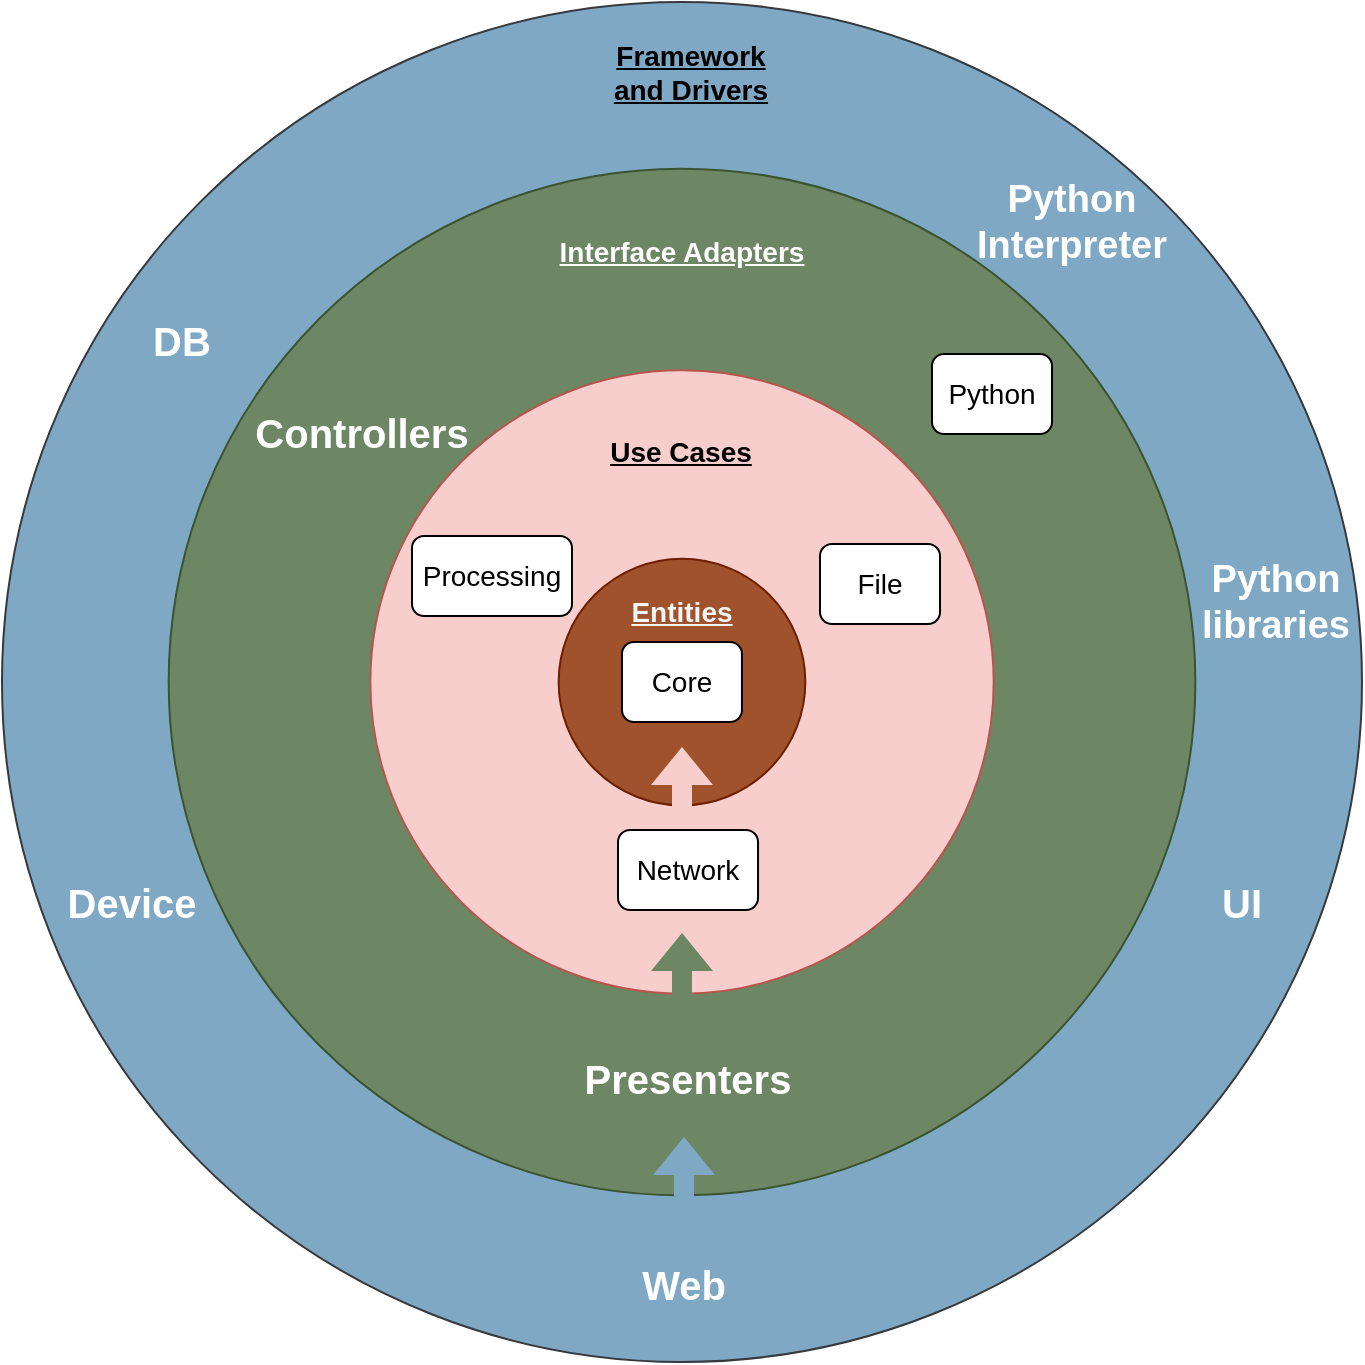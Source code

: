 <mxfile version="24.7.12">
  <diagram name="Page-1" id="V4OFozi4Sq1oHZLfRn7t">
    <mxGraphModel dx="1434" dy="790" grid="0" gridSize="10" guides="0" tooltips="1" connect="0" arrows="0" fold="1" page="1" pageScale="1" pageWidth="827" pageHeight="1169" background="#FFFFFF" math="0" shadow="0">
      <root>
        <mxCell id="0" />
        <mxCell id="1" parent="0" />
        <mxCell id="vLYSMhmCjFWjLB0jB5jH-2" value="" style="ellipse;whiteSpace=wrap;html=1;aspect=fixed;fillColor=#7FA8C4;strokeColor=#36393d;rounded=1;" parent="1" vertex="1">
          <mxGeometry x="100" y="40" width="680" height="680" as="geometry" />
        </mxCell>
        <mxCell id="vLYSMhmCjFWjLB0jB5jH-3" value="" style="ellipse;whiteSpace=wrap;html=1;aspect=fixed;fillColor=#6d8764;strokeColor=#3A5431;fontColor=#ffffff;rounded=1;" parent="1" vertex="1">
          <mxGeometry x="183.337" y="123.343" width="513.333" height="513.333" as="geometry" />
        </mxCell>
        <mxCell id="vLYSMhmCjFWjLB0jB5jH-4" value="" style="ellipse;whiteSpace=wrap;html=1;aspect=fixed;fillColor=#f8cecc;strokeColor=#b85450;rounded=1;" parent="1" vertex="1">
          <mxGeometry x="284.171" y="224.173" width="311.667" height="311.667" as="geometry" />
        </mxCell>
        <mxCell id="vLYSMhmCjFWjLB0jB5jH-1" value="" style="ellipse;whiteSpace=wrap;html=1;aspect=fixed;fillColor=#a0522d;strokeColor=#6D1F00;fontColor=#ffffff;rounded=1;" parent="1" vertex="1">
          <mxGeometry x="378.32" y="318.34" width="123.35" height="123.35" as="geometry" />
        </mxCell>
        <mxCell id="vLYSMhmCjFWjLB0jB5jH-6" value="Entities" style="text;html=1;align=center;verticalAlign=middle;whiteSpace=wrap;rounded=1;fontStyle=5;fontSize=14;fontColor=#F5F5F5;" parent="1" vertex="1">
          <mxGeometry x="410" y="330" width="60" height="30" as="geometry" />
        </mxCell>
        <mxCell id="vLYSMhmCjFWjLB0jB5jH-7" value="Core" style="rounded=1;whiteSpace=wrap;html=1;fontSize=14;fontColor=#000000;labelBackgroundColor=#FFFFFF;" parent="1" vertex="1">
          <mxGeometry x="409.99" y="360" width="60" height="40" as="geometry" />
        </mxCell>
        <mxCell id="vLYSMhmCjFWjLB0jB5jH-8" value="File" style="rounded=1;whiteSpace=wrap;html=1;glass=0;fontSize=14;fontColor=#000000;labelBackgroundColor=#FFFFFF;" parent="1" vertex="1">
          <mxGeometry x="509" y="311" width="60.01" height="40" as="geometry" />
        </mxCell>
        <mxCell id="vLYSMhmCjFWjLB0jB5jH-9" value="Network" style="rounded=1;whiteSpace=wrap;html=1;fontSize=14;fontColor=#000000;labelBackgroundColor=#FFFFFF;" parent="1" vertex="1">
          <mxGeometry x="408" y="454" width="70.02" height="40" as="geometry" />
        </mxCell>
        <mxCell id="vLYSMhmCjFWjLB0jB5jH-10" value="Processing" style="rounded=1;whiteSpace=wrap;html=1;fontSize=14;fontColor=#000000;labelBackgroundColor=#FFFFFF;" parent="1" vertex="1">
          <mxGeometry x="305" y="307" width="80" height="40" as="geometry" />
        </mxCell>
        <mxCell id="vLYSMhmCjFWjLB0jB5jH-12" value="Use Cases" style="text;html=1;align=center;verticalAlign=middle;whiteSpace=wrap;rounded=1;fontColor=#000000;labelBackgroundColor=none;fontStyle=5;labelBorderColor=none;fontSize=14;" parent="1" vertex="1">
          <mxGeometry x="392.48" y="250" width="95.01" height="30" as="geometry" />
        </mxCell>
        <mxCell id="vLYSMhmCjFWjLB0jB5jH-13" value="Python" style="rounded=1;whiteSpace=wrap;html=1;glass=0;fontSize=14;fontColor=#000000;labelBackgroundColor=#FFFFFF;" parent="1" vertex="1">
          <mxGeometry x="565" y="216" width="60.01" height="40" as="geometry" />
        </mxCell>
        <mxCell id="vLYSMhmCjFWjLB0jB5jH-14" value="Interface Adapters" style="text;html=1;align=center;verticalAlign=middle;whiteSpace=wrap;rounded=1;fontStyle=5;fontSize=14;fontColor=#FFFFFF;" parent="1" vertex="1">
          <mxGeometry x="375" y="150" width="130" height="30" as="geometry" />
        </mxCell>
        <mxCell id="vLYSMhmCjFWjLB0jB5jH-15" value="Framework and Drivers" style="text;html=1;align=center;verticalAlign=middle;whiteSpace=wrap;rounded=1;fontColor=#000000;labelBackgroundColor=none;fontStyle=5;labelBorderColor=none;fontSize=14;" parent="1" vertex="1">
          <mxGeometry x="397.48" y="60" width="95.01" height="30" as="geometry" />
        </mxCell>
        <mxCell id="vLYSMhmCjFWjLB0jB5jH-18" value="&lt;font style=&quot;font-size: 19px;&quot;&gt;Python Interpreter&lt;br style=&quot;font-size: 19px;&quot;&gt;&lt;/font&gt;" style="text;html=1;align=center;verticalAlign=middle;whiteSpace=wrap;rounded=1;fontSize=19;fontStyle=1;fontColor=#FFFFFF;" parent="1" vertex="1">
          <mxGeometry x="610" y="140" width="50" height="20" as="geometry" />
        </mxCell>
        <mxCell id="vLYSMhmCjFWjLB0jB5jH-19" value="&lt;font&gt;UI&lt;/font&gt;" style="text;html=1;align=center;verticalAlign=middle;whiteSpace=wrap;rounded=1;fontSize=20;fontStyle=1;fontColor=#FFFFFF;" parent="1" vertex="1">
          <mxGeometry x="690" y="475" width="60" height="30" as="geometry" />
        </mxCell>
        <mxCell id="vLYSMhmCjFWjLB0jB5jH-20" value="&lt;font&gt;Device&lt;/font&gt;" style="text;html=1;align=center;verticalAlign=middle;whiteSpace=wrap;rounded=1;fontSize=20;fontStyle=1;fontColor=#FFFFFF;" parent="1" vertex="1">
          <mxGeometry x="135" y="475" width="60" height="30" as="geometry" />
        </mxCell>
        <mxCell id="vLYSMhmCjFWjLB0jB5jH-22" value="&lt;font&gt;DB&lt;/font&gt;" style="text;html=1;align=center;verticalAlign=middle;whiteSpace=wrap;rounded=1;fontSize=20;fontStyle=1;fontColor=#FFFFFF;" parent="1" vertex="1">
          <mxGeometry x="160" y="194.17" width="60" height="30" as="geometry" />
        </mxCell>
        <mxCell id="vLYSMhmCjFWjLB0jB5jH-24" value="&lt;font style=&quot;font-size: 20px;&quot;&gt;Web&lt;/font&gt;" style="text;html=1;align=center;verticalAlign=middle;whiteSpace=wrap;rounded=1;fontSize=20;fontStyle=1;fontColor=#FFFFFF;" parent="1" vertex="1">
          <mxGeometry x="411" y="666" width="60" height="30" as="geometry" />
        </mxCell>
        <mxCell id="vLYSMhmCjFWjLB0jB5jH-26" value="&lt;font style=&quot;font-size: 19px;&quot;&gt;Python libraries&lt;br style=&quot;font-size: 19px;&quot;&gt;&lt;/font&gt;" style="text;html=1;align=center;verticalAlign=middle;whiteSpace=wrap;rounded=1;fontSize=19;fontStyle=1;fontColor=#FFFFFF;" parent="1" vertex="1">
          <mxGeometry x="712" y="330" width="50" height="20" as="geometry" />
        </mxCell>
        <mxCell id="vLYSMhmCjFWjLB0jB5jH-27" value="&lt;font&gt;Controllers&lt;/font&gt;" style="text;html=1;align=center;verticalAlign=middle;whiteSpace=wrap;rounded=1;fontSize=20;fontStyle=1;fontColor=#FFFFFF;" parent="1" vertex="1">
          <mxGeometry x="250.0" y="240" width="60" height="30" as="geometry" />
        </mxCell>
        <mxCell id="vLYSMhmCjFWjLB0jB5jH-28" value="&lt;font&gt;Presenters&lt;/font&gt;" style="text;html=1;align=center;verticalAlign=middle;whiteSpace=wrap;rounded=1;fontSize=20;fontStyle=1;fontColor=#FFFFFF;" parent="1" vertex="1">
          <mxGeometry x="413" y="563" width="60" height="30" as="geometry" />
        </mxCell>
        <mxCell id="vLYSMhmCjFWjLB0jB5jH-36" value="" style="shape=flexArrow;endArrow=classic;html=1;rounded=1;fillColor=#F8CECC;strokeColor=none;" parent="1" edge="1">
          <mxGeometry width="50" height="50" relative="1" as="geometry">
            <mxPoint x="440" y="453" as="sourcePoint" />
            <mxPoint x="440" y="412" as="targetPoint" />
          </mxGeometry>
        </mxCell>
        <mxCell id="vLYSMhmCjFWjLB0jB5jH-37" value="" style="shape=flexArrow;endArrow=classic;html=1;rounded=1;fillColor=#6d8764;strokeColor=none;" parent="1" edge="1">
          <mxGeometry width="50" height="50" relative="1" as="geometry">
            <mxPoint x="440" y="546" as="sourcePoint" />
            <mxPoint x="440" y="505" as="targetPoint" />
          </mxGeometry>
        </mxCell>
        <mxCell id="vLYSMhmCjFWjLB0jB5jH-38" value="" style="shape=flexArrow;endArrow=classic;html=1;rounded=1;fillColor=#7FA8C4;strokeColor=none;" parent="1" edge="1">
          <mxGeometry width="50" height="50" relative="1" as="geometry">
            <mxPoint x="441" y="648" as="sourcePoint" />
            <mxPoint x="441" y="607" as="targetPoint" />
          </mxGeometry>
        </mxCell>
      </root>
    </mxGraphModel>
  </diagram>
</mxfile>
